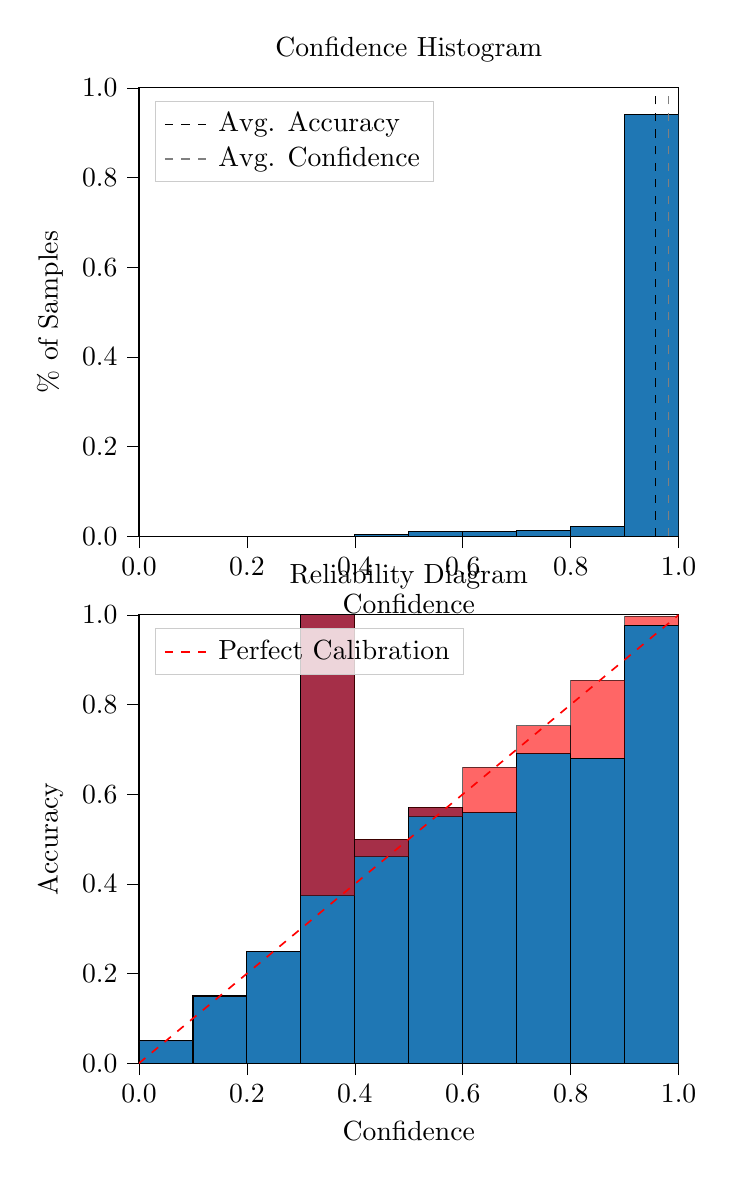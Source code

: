 % This file was created by tikzplotlib v0.9.8.
\begin{tikzpicture}

\definecolor{color0}{rgb}{0.122,0.467,0.706}

\begin{groupplot}[group style={group size=1 by 2}]
\nextgroupplot[
legend cell align={left},
legend style={
  fill opacity=0.8,
  draw opacity=1,
  text opacity=1,
  at={(0.03,0.97)},
  anchor=north west,
  draw=white!80!black
},
tick align=outside,
tick pos=left,
title={Confidence Histogram},
x grid style={white!69.02!black},
xlabel={Confidence},
xmin=0, xmax=1,
xtick style={color=black},
xtick={0,0.2,0.4,0.6,0.8,1},
xticklabels={0.0,0.2,0.4,0.6,0.8,1.0},
y grid style={white!69.02!black},
ylabel={\% of Samples},
ymin=0, ymax=1,
ytick style={color=black},
ytick={0,0.2,0.4,0.6,0.8,1},
yticklabels={0.0,0.2,0.4,0.6,0.8,1.0}
]
\draw[draw=black,fill=color0] (axis cs:-6.939e-18,0) rectangle (axis cs:0.1,0);
\draw[draw=black,fill=color0] (axis cs:0.1,0) rectangle (axis cs:0.2,0);
\draw[draw=black,fill=color0] (axis cs:0.2,0) rectangle (axis cs:0.3,0);
\draw[draw=black,fill=color0] (axis cs:0.3,0) rectangle (axis cs:0.4,0.0);
\draw[draw=black,fill=color0] (axis cs:0.4,0) rectangle (axis cs:0.5,0.004);
\draw[draw=black,fill=color0] (axis cs:0.5,0) rectangle (axis cs:0.6,0.01);
\draw[draw=black,fill=color0] (axis cs:0.6,0) rectangle (axis cs:0.7,0.01);
\draw[draw=black,fill=color0] (axis cs:0.7,0) rectangle (axis cs:0.8,0.012);
\draw[draw=black,fill=color0] (axis cs:0.8,0) rectangle (axis cs:0.9,0.022);
\draw[draw=black,fill=color0] (axis cs:0.9,0) rectangle (axis cs:1,0.941);
\addplot [semithick, black, dashed]
table {%
0.957 0
0.957 1
};
\addlegendentry{Avg. Accuracy}
\addplot [semithick, white!50.196!black, dashed]
table {%
0.981 0
0.981 1
};
\addlegendentry{Avg. Confidence}

\nextgroupplot[
legend cell align={left},
legend style={
  fill opacity=0.8,
  draw opacity=1,
  text opacity=1,
  at={(0.03,0.97)},
  anchor=north west,
  draw=white!80!black
},
tick align=outside,
tick pos=left,
title={Reliability Diagram},
x grid style={white!69.02!black},
xlabel={Confidence},
xmin=0, xmax=1,
xtick style={color=black},
xtick={0,0.2,0.4,0.6,0.8,1},
xticklabels={0.0,0.2,0.4,0.6,0.8,1.0},
y grid style={white!69.02!black},
ylabel={Accuracy},
ymin=0, ymax=1,
ytick style={color=black},
ytick={0,0.2,0.4,0.6,0.8,1},
yticklabels={0.0,0.2,0.4,0.6,0.8,1.0}
]
\draw[draw=black,fill=color0] (axis cs:-6.939e-18,0) rectangle (axis cs:0.1,0.05);
\draw[draw=black,fill=color0] (axis cs:0.1,0) rectangle (axis cs:0.2,0.15);
\draw[draw=black,fill=color0] (axis cs:0.2,0) rectangle (axis cs:0.3,0.25);
\draw[draw=black,fill=color0] (axis cs:0.3,0) rectangle (axis cs:0.4,1);
\draw[draw=black,fill=color0] (axis cs:0.4,0) rectangle (axis cs:0.5,0.5);
\draw[draw=black,fill=color0] (axis cs:0.5,0) rectangle (axis cs:0.6,0.571);
\draw[draw=black,fill=color0] (axis cs:0.6,0) rectangle (axis cs:0.7,0.559);
\draw[draw=black,fill=color0] (axis cs:0.7,0) rectangle (axis cs:0.8,0.69);
\draw[draw=black,fill=color0] (axis cs:0.8,0) rectangle (axis cs:0.9,0.68);
\draw[draw=black,fill=color0] (axis cs:0.9,0) rectangle (axis cs:1,0.977);
\draw[draw=black,fill=red,opacity=0.6] (axis cs:-6.939e-18,0.05) rectangle (axis cs:0.1,0.05);
\draw[draw=black,fill=red,opacity=0.6] (axis cs:0.1,0.15) rectangle (axis cs:0.2,0.15);
\draw[draw=black,fill=red,opacity=0.6] (axis cs:0.2,0.25) rectangle (axis cs:0.3,0.25);
\draw[draw=black,fill=red,opacity=0.6] (axis cs:0.3,1) rectangle (axis cs:0.4,0.374);
\draw[draw=black,fill=red,opacity=0.6] (axis cs:0.4,0.5) rectangle (axis cs:0.5,0.461);
\draw[draw=black,fill=red,opacity=0.6] (axis cs:0.5,0.571) rectangle (axis cs:0.6,0.55);
\draw[draw=black,fill=red,opacity=0.6] (axis cs:0.6,0.559) rectangle (axis cs:0.7,0.66);
\draw[draw=black,fill=red,opacity=0.6] (axis cs:0.7,0.69) rectangle (axis cs:0.8,0.753);
\draw[draw=black,fill=red,opacity=0.6] (axis cs:0.8,0.68) rectangle (axis cs:0.9,0.854);
\draw[draw=black,fill=red,opacity=0.6] (axis cs:0.9,0.977) rectangle (axis cs:1,0.997);
\addplot [semithick, red, dashed]
table {%
0 0
1 1
};
\addlegendentry{Perfect Calibration}
\end{groupplot}

\end{tikzpicture}
